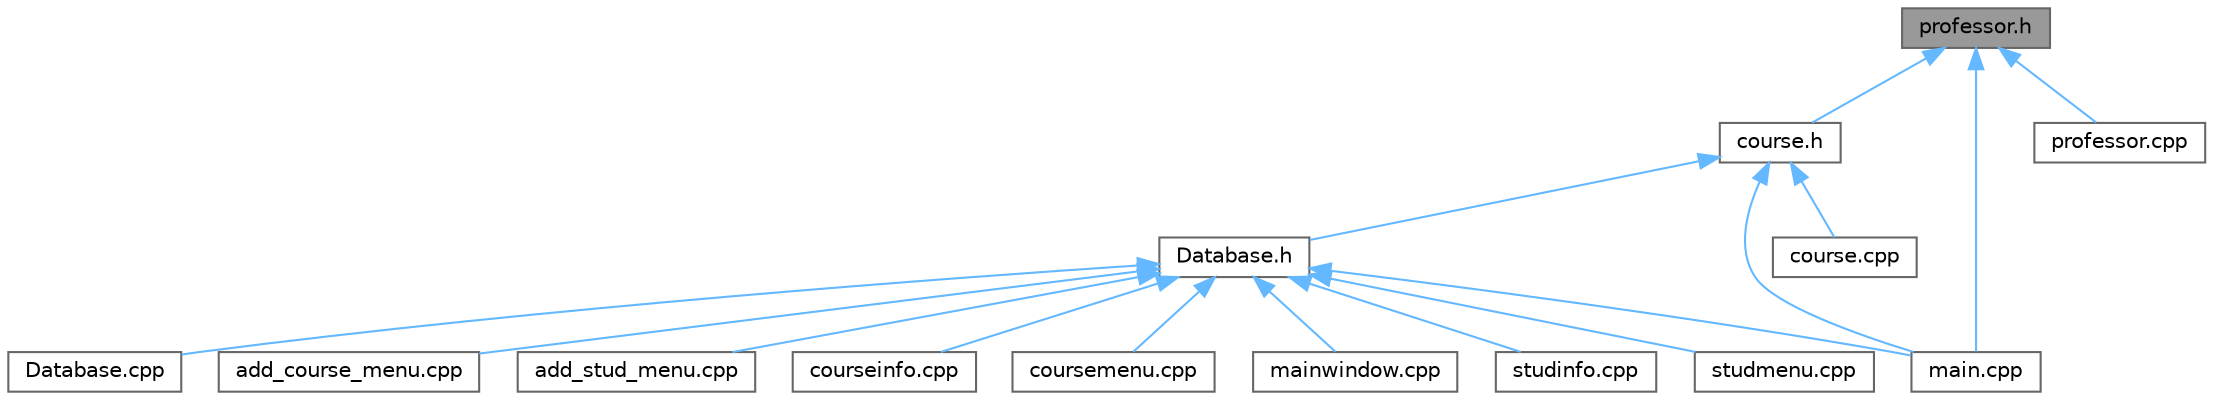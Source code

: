 digraph "professor.h"
{
 // LATEX_PDF_SIZE
  bgcolor="transparent";
  edge [fontname=Helvetica,fontsize=10,labelfontname=Helvetica,labelfontsize=10];
  node [fontname=Helvetica,fontsize=10,shape=box,height=0.2,width=0.4];
  Node1 [label="professor.h",height=0.2,width=0.4,color="gray40", fillcolor="grey60", style="filled", fontcolor="black",tooltip=" "];
  Node1 -> Node2 [dir="back",color="steelblue1",style="solid"];
  Node2 [label="course.h",height=0.2,width=0.4,color="grey40", fillcolor="white", style="filled",URL="$course_8h.html",tooltip=" "];
  Node2 -> Node3 [dir="back",color="steelblue1",style="solid"];
  Node3 [label="Database.h",height=0.2,width=0.4,color="grey40", fillcolor="white", style="filled",URL="$_database_8h.html",tooltip=" "];
  Node3 -> Node4 [dir="back",color="steelblue1",style="solid"];
  Node4 [label="Database.cpp",height=0.2,width=0.4,color="grey40", fillcolor="white", style="filled",URL="$_database_8cpp.html",tooltip=" "];
  Node3 -> Node5 [dir="back",color="steelblue1",style="solid"];
  Node5 [label="add_course_menu.cpp",height=0.2,width=0.4,color="grey40", fillcolor="white", style="filled",URL="$add__course__menu_8cpp.html",tooltip=" "];
  Node3 -> Node6 [dir="back",color="steelblue1",style="solid"];
  Node6 [label="add_stud_menu.cpp",height=0.2,width=0.4,color="grey40", fillcolor="white", style="filled",URL="$add__stud__menu_8cpp.html",tooltip=" "];
  Node3 -> Node7 [dir="back",color="steelblue1",style="solid"];
  Node7 [label="courseinfo.cpp",height=0.2,width=0.4,color="grey40", fillcolor="white", style="filled",URL="$courseinfo_8cpp.html",tooltip=" "];
  Node3 -> Node8 [dir="back",color="steelblue1",style="solid"];
  Node8 [label="coursemenu.cpp",height=0.2,width=0.4,color="grey40", fillcolor="white", style="filled",URL="$coursemenu_8cpp.html",tooltip=" "];
  Node3 -> Node9 [dir="back",color="steelblue1",style="solid"];
  Node9 [label="main.cpp",height=0.2,width=0.4,color="grey40", fillcolor="white", style="filled",URL="$main_8cpp.html",tooltip=" "];
  Node3 -> Node10 [dir="back",color="steelblue1",style="solid"];
  Node10 [label="mainwindow.cpp",height=0.2,width=0.4,color="grey40", fillcolor="white", style="filled",URL="$mainwindow_8cpp.html",tooltip=" "];
  Node3 -> Node11 [dir="back",color="steelblue1",style="solid"];
  Node11 [label="studinfo.cpp",height=0.2,width=0.4,color="grey40", fillcolor="white", style="filled",URL="$studinfo_8cpp.html",tooltip=" "];
  Node3 -> Node12 [dir="back",color="steelblue1",style="solid"];
  Node12 [label="studmenu.cpp",height=0.2,width=0.4,color="grey40", fillcolor="white", style="filled",URL="$studmenu_8cpp.html",tooltip=" "];
  Node2 -> Node13 [dir="back",color="steelblue1",style="solid"];
  Node13 [label="course.cpp",height=0.2,width=0.4,color="grey40", fillcolor="white", style="filled",URL="$course_8cpp.html",tooltip=" "];
  Node2 -> Node9 [dir="back",color="steelblue1",style="solid"];
  Node1 -> Node9 [dir="back",color="steelblue1",style="solid"];
  Node1 -> Node14 [dir="back",color="steelblue1",style="solid"];
  Node14 [label="professor.cpp",height=0.2,width=0.4,color="grey40", fillcolor="white", style="filled",URL="$professor_8cpp.html",tooltip=" "];
}
